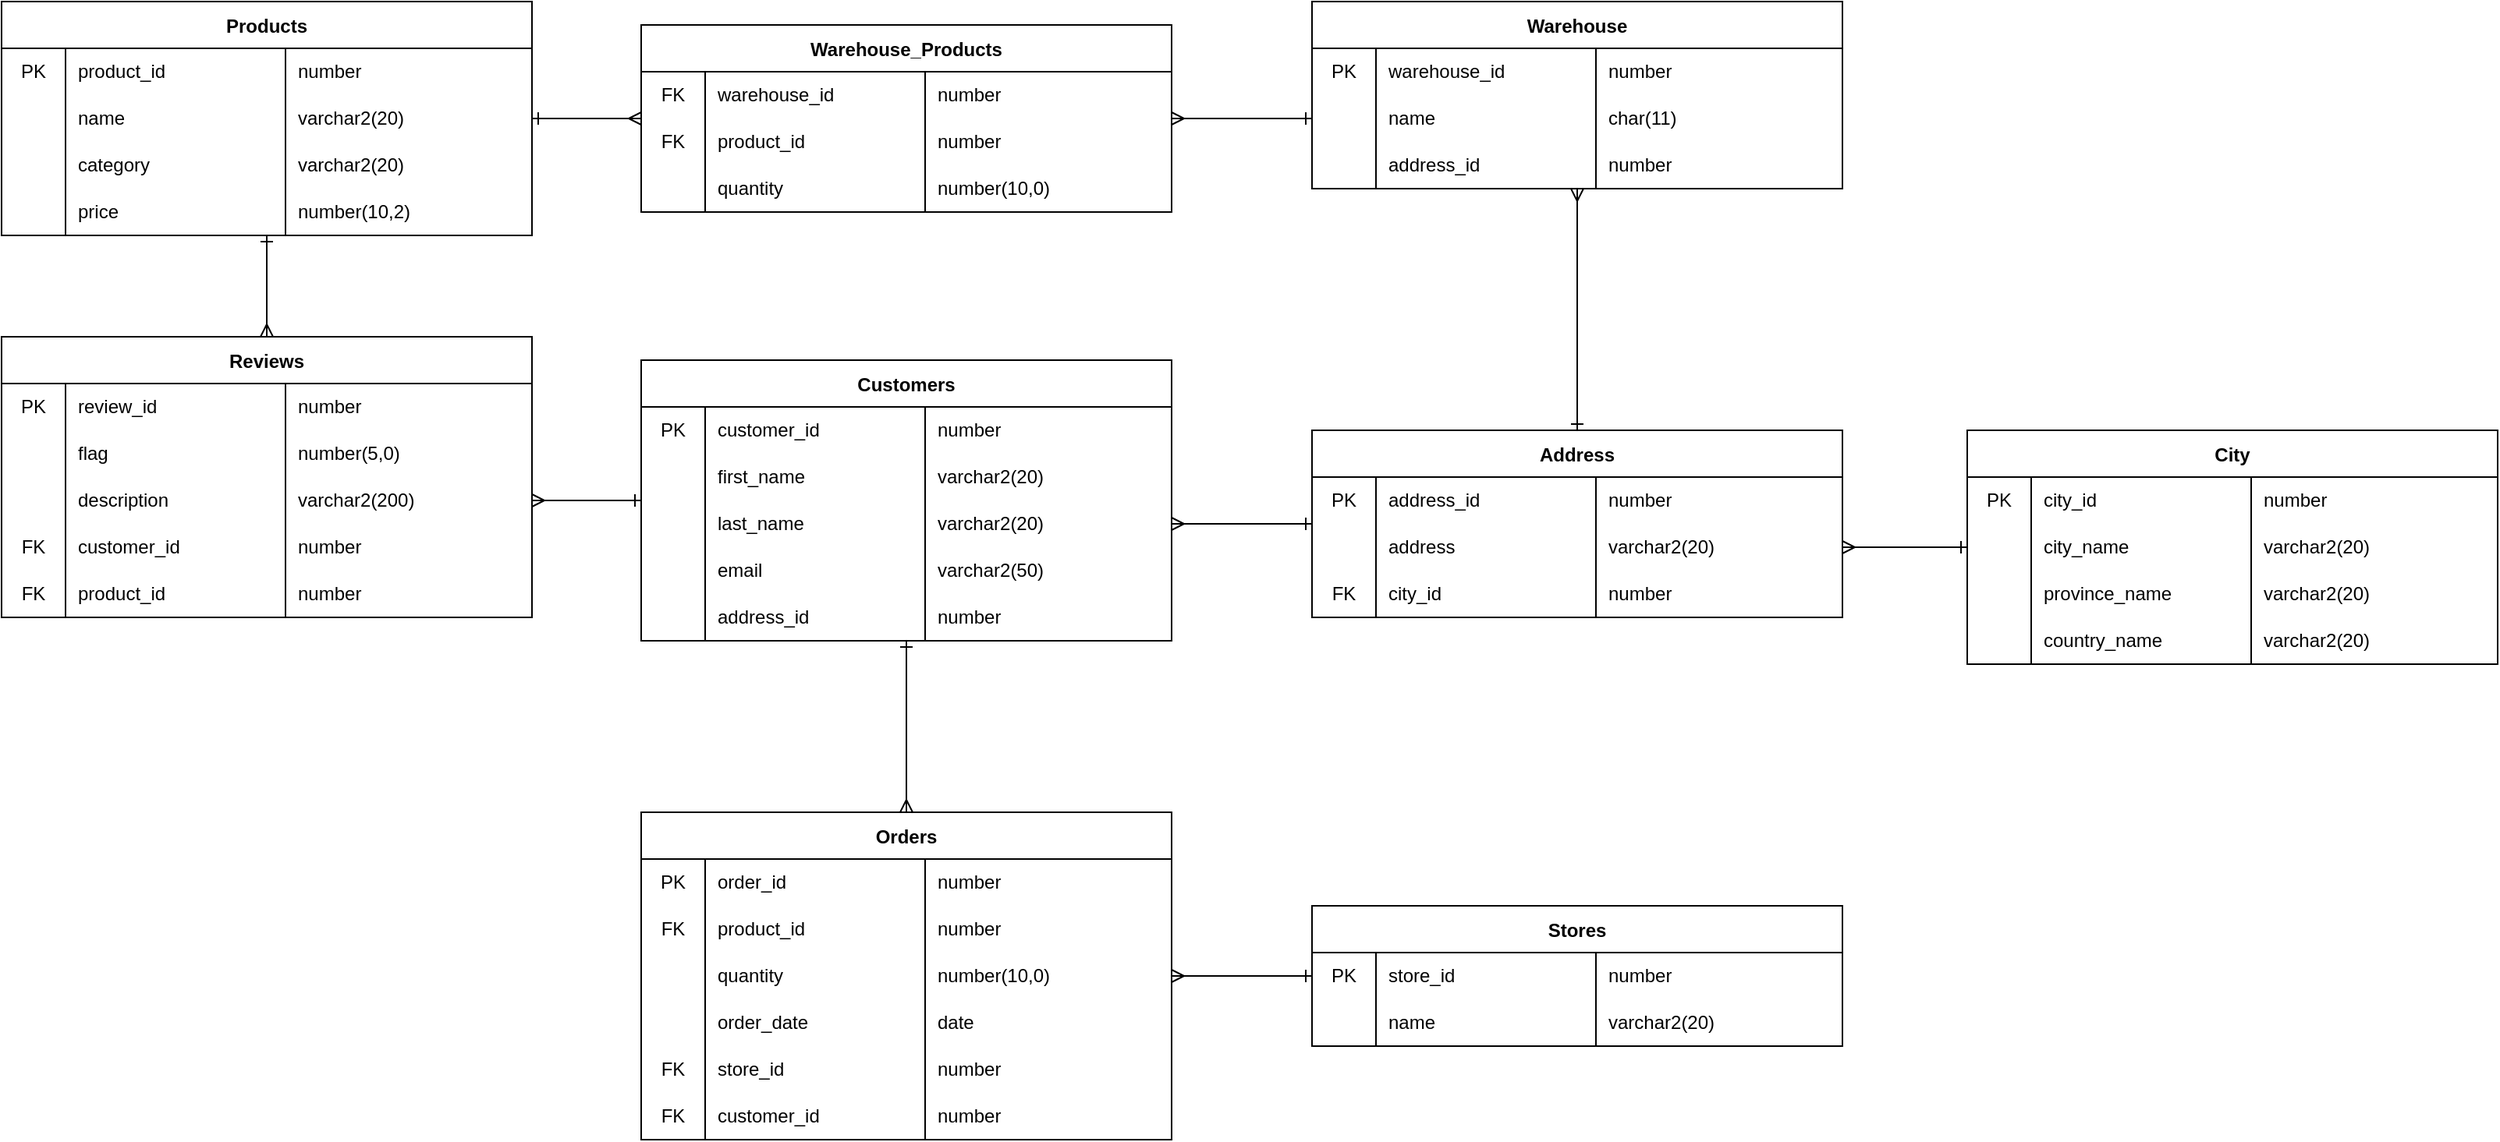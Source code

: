 <mxfile version="20.2.8" type="device"><diagram id="R2lEEEUBdFMjLlhIrx00" name="Page-1"><mxGraphModel dx="3430" dy="2182" grid="1" gridSize="10" guides="1" tooltips="1" connect="1" arrows="1" fold="1" page="1" pageScale="1" pageWidth="850" pageHeight="1100" math="0" shadow="0" extFonts="Permanent Marker^https://fonts.googleapis.com/css?family=Permanent+Marker"><root><mxCell id="0"/><mxCell id="1" parent="0"/><mxCell id="aEODd1yufYdPENkYLMsM-273" style="edgeStyle=orthogonalEdgeStyle;rounded=0;orthogonalLoop=1;jettySize=auto;html=1;exitX=0.5;exitY=0;exitDx=0;exitDy=0;entryX=0.521;entryY=1.113;entryDx=0;entryDy=0;entryPerimeter=0;startArrow=ERone;startFill=0;endArrow=ERmany;endFill=0;" parent="1" source="aEODd1yufYdPENkYLMsM-21" edge="1"><mxGeometry relative="1" as="geometry"><Array as="points"><mxPoint x="-255" y="153"/></Array></mxGeometry></mxCell><mxCell id="aEODd1yufYdPENkYLMsM-21" value="Stores" style="shape=table;startSize=30;container=1;collapsible=0;childLayout=tableLayout;fixedRows=1;rowLines=0;fontStyle=1;strokeWidth=1;" parent="1" vertex="1"><mxGeometry x="-60" y="150" width="340" height="90" as="geometry"/></mxCell><mxCell id="2h-nwLhCGiAIa_opCgop-12" style="shape=tableRow;horizontal=0;startSize=0;swimlaneHead=0;swimlaneBody=0;top=0;left=0;bottom=0;right=0;collapsible=0;dropTarget=0;fillColor=none;points=[[0,0.5],[1,0.5]];portConstraint=eastwest;strokeWidth=1;" parent="aEODd1yufYdPENkYLMsM-21" vertex="1"><mxGeometry y="30" width="340" height="30" as="geometry"/></mxCell><mxCell id="2h-nwLhCGiAIa_opCgop-13" value="PK" style="shape=partialRectangle;html=1;whiteSpace=wrap;connectable=0;fillColor=none;top=0;left=0;bottom=0;right=0;overflow=hidden;pointerEvents=1;strokeWidth=1;" parent="2h-nwLhCGiAIa_opCgop-12" vertex="1"><mxGeometry width="41" height="30" as="geometry"><mxRectangle width="41" height="30" as="alternateBounds"/></mxGeometry></mxCell><mxCell id="2h-nwLhCGiAIa_opCgop-14" value="store_id" style="shape=partialRectangle;html=1;whiteSpace=wrap;connectable=0;fillColor=none;top=0;left=0;bottom=0;right=0;align=left;spacingLeft=6;overflow=hidden;strokeWidth=1;" parent="2h-nwLhCGiAIa_opCgop-12" vertex="1"><mxGeometry x="41" width="141" height="30" as="geometry"><mxRectangle width="141" height="30" as="alternateBounds"/></mxGeometry></mxCell><mxCell id="2h-nwLhCGiAIa_opCgop-15" value="number" style="shape=partialRectangle;html=1;whiteSpace=wrap;connectable=0;fillColor=none;top=0;left=0;bottom=0;right=0;align=left;spacingLeft=6;overflow=hidden;strokeWidth=1;" parent="2h-nwLhCGiAIa_opCgop-12" vertex="1"><mxGeometry x="182" width="158" height="30" as="geometry"><mxRectangle width="158" height="30" as="alternateBounds"/></mxGeometry></mxCell><mxCell id="aEODd1yufYdPENkYLMsM-22" value="" style="shape=tableRow;horizontal=0;startSize=0;swimlaneHead=0;swimlaneBody=0;top=0;left=0;bottom=0;right=0;collapsible=0;dropTarget=0;fillColor=none;points=[[0,0.5],[1,0.5]];portConstraint=eastwest;strokeWidth=1;" parent="aEODd1yufYdPENkYLMsM-21" vertex="1"><mxGeometry y="60" width="340" height="30" as="geometry"/></mxCell><mxCell id="aEODd1yufYdPENkYLMsM-23" value="" style="shape=partialRectangle;html=1;whiteSpace=wrap;connectable=0;fillColor=none;top=0;left=0;bottom=0;right=0;overflow=hidden;pointerEvents=1;strokeWidth=1;" parent="aEODd1yufYdPENkYLMsM-22" vertex="1"><mxGeometry width="41" height="30" as="geometry"><mxRectangle width="41" height="30" as="alternateBounds"/></mxGeometry></mxCell><mxCell id="aEODd1yufYdPENkYLMsM-24" value="name" style="shape=partialRectangle;html=1;whiteSpace=wrap;connectable=0;fillColor=none;top=0;left=0;bottom=0;right=0;align=left;spacingLeft=6;overflow=hidden;strokeWidth=1;" parent="aEODd1yufYdPENkYLMsM-22" vertex="1"><mxGeometry x="41" width="141" height="30" as="geometry"><mxRectangle width="141" height="30" as="alternateBounds"/></mxGeometry></mxCell><mxCell id="aEODd1yufYdPENkYLMsM-215" value="varchar2(20)" style="shape=partialRectangle;html=1;whiteSpace=wrap;connectable=0;fillColor=none;top=0;left=0;bottom=0;right=0;align=left;spacingLeft=6;overflow=hidden;strokeWidth=1;" parent="aEODd1yufYdPENkYLMsM-22" vertex="1"><mxGeometry x="182" width="158" height="30" as="geometry"><mxRectangle width="158" height="30" as="alternateBounds"/></mxGeometry></mxCell><mxCell id="OL5w4VIqLaq0-u9MiyW4-149" style="edgeStyle=orthogonalEdgeStyle;rounded=0;orthogonalLoop=1;jettySize=auto;html=1;exitX=0.5;exitY=0;exitDx=0;exitDy=0;endArrow=ERone;endFill=0;startArrow=ERmany;startFill=0;" parent="1" source="OL5w4VIqLaq0-u9MiyW4-1" target="OL5w4VIqLaq0-u9MiyW4-22" edge="1"><mxGeometry relative="1" as="geometry"/></mxCell><mxCell id="OL5w4VIqLaq0-u9MiyW4-1" value="Orders" style="shape=table;startSize=30;container=1;collapsible=0;childLayout=tableLayout;fixedRows=1;rowLines=0;fontStyle=1;strokeWidth=1;" parent="1" vertex="1"><mxGeometry x="-490" y="90" width="340" height="210" as="geometry"/></mxCell><mxCell id="OL5w4VIqLaq0-u9MiyW4-2" style="shape=tableRow;horizontal=0;startSize=0;swimlaneHead=0;swimlaneBody=0;top=0;left=0;bottom=0;right=0;collapsible=0;dropTarget=0;fillColor=none;points=[[0,0.5],[1,0.5]];portConstraint=eastwest;strokeWidth=1;" parent="OL5w4VIqLaq0-u9MiyW4-1" vertex="1"><mxGeometry y="30" width="340" height="30" as="geometry"/></mxCell><mxCell id="OL5w4VIqLaq0-u9MiyW4-3" value="PK" style="shape=partialRectangle;html=1;whiteSpace=wrap;connectable=0;fillColor=none;top=0;left=0;bottom=0;right=0;overflow=hidden;pointerEvents=1;strokeWidth=1;" parent="OL5w4VIqLaq0-u9MiyW4-2" vertex="1"><mxGeometry width="41" height="30" as="geometry"><mxRectangle width="41" height="30" as="alternateBounds"/></mxGeometry></mxCell><mxCell id="OL5w4VIqLaq0-u9MiyW4-4" value="order_id" style="shape=partialRectangle;html=1;whiteSpace=wrap;connectable=0;fillColor=none;top=0;left=0;bottom=0;right=0;align=left;spacingLeft=6;overflow=hidden;strokeWidth=1;" parent="OL5w4VIqLaq0-u9MiyW4-2" vertex="1"><mxGeometry x="41" width="141" height="30" as="geometry"><mxRectangle width="141" height="30" as="alternateBounds"/></mxGeometry></mxCell><mxCell id="OL5w4VIqLaq0-u9MiyW4-5" value="number" style="shape=partialRectangle;html=1;whiteSpace=wrap;connectable=0;fillColor=none;top=0;left=0;bottom=0;right=0;align=left;spacingLeft=6;overflow=hidden;strokeWidth=1;" parent="OL5w4VIqLaq0-u9MiyW4-2" vertex="1"><mxGeometry x="182" width="158" height="30" as="geometry"><mxRectangle width="158" height="30" as="alternateBounds"/></mxGeometry></mxCell><mxCell id="OL5w4VIqLaq0-u9MiyW4-6" value="" style="shape=tableRow;horizontal=0;startSize=0;swimlaneHead=0;swimlaneBody=0;top=0;left=0;bottom=0;right=0;collapsible=0;dropTarget=0;fillColor=none;points=[[0,0.5],[1,0.5]];portConstraint=eastwest;strokeWidth=1;" parent="OL5w4VIqLaq0-u9MiyW4-1" vertex="1"><mxGeometry y="60" width="340" height="30" as="geometry"/></mxCell><mxCell id="OL5w4VIqLaq0-u9MiyW4-7" value="FK" style="shape=partialRectangle;html=1;whiteSpace=wrap;connectable=0;fillColor=none;top=0;left=0;bottom=0;right=0;overflow=hidden;pointerEvents=1;strokeWidth=1;" parent="OL5w4VIqLaq0-u9MiyW4-6" vertex="1"><mxGeometry width="41" height="30" as="geometry"><mxRectangle width="41" height="30" as="alternateBounds"/></mxGeometry></mxCell><mxCell id="OL5w4VIqLaq0-u9MiyW4-8" value="product_id" style="shape=partialRectangle;html=1;whiteSpace=wrap;connectable=0;fillColor=none;top=0;left=0;bottom=0;right=0;align=left;spacingLeft=6;overflow=hidden;strokeWidth=1;" parent="OL5w4VIqLaq0-u9MiyW4-6" vertex="1"><mxGeometry x="41" width="141" height="30" as="geometry"><mxRectangle width="141" height="30" as="alternateBounds"/></mxGeometry></mxCell><mxCell id="OL5w4VIqLaq0-u9MiyW4-9" value="number" style="shape=partialRectangle;html=1;whiteSpace=wrap;connectable=0;fillColor=none;top=0;left=0;bottom=0;right=0;align=left;spacingLeft=6;overflow=hidden;strokeWidth=1;" parent="OL5w4VIqLaq0-u9MiyW4-6" vertex="1"><mxGeometry x="182" width="158" height="30" as="geometry"><mxRectangle width="158" height="30" as="alternateBounds"/></mxGeometry></mxCell><mxCell id="OL5w4VIqLaq0-u9MiyW4-10" style="shape=tableRow;horizontal=0;startSize=0;swimlaneHead=0;swimlaneBody=0;top=0;left=0;bottom=0;right=0;collapsible=0;dropTarget=0;fillColor=none;points=[[0,0.5],[1,0.5]];portConstraint=eastwest;strokeWidth=1;" parent="OL5w4VIqLaq0-u9MiyW4-1" vertex="1"><mxGeometry y="90" width="340" height="30" as="geometry"/></mxCell><mxCell id="OL5w4VIqLaq0-u9MiyW4-11" style="shape=partialRectangle;html=1;whiteSpace=wrap;connectable=0;fillColor=none;top=0;left=0;bottom=0;right=0;overflow=hidden;pointerEvents=1;strokeWidth=1;" parent="OL5w4VIqLaq0-u9MiyW4-10" vertex="1"><mxGeometry width="41" height="30" as="geometry"><mxRectangle width="41" height="30" as="alternateBounds"/></mxGeometry></mxCell><mxCell id="OL5w4VIqLaq0-u9MiyW4-12" value="quantity" style="shape=partialRectangle;html=1;whiteSpace=wrap;connectable=0;fillColor=none;top=0;left=0;bottom=0;right=0;align=left;spacingLeft=6;overflow=hidden;strokeWidth=1;" parent="OL5w4VIqLaq0-u9MiyW4-10" vertex="1"><mxGeometry x="41" width="141" height="30" as="geometry"><mxRectangle width="141" height="30" as="alternateBounds"/></mxGeometry></mxCell><mxCell id="OL5w4VIqLaq0-u9MiyW4-13" value="number(10,0)" style="shape=partialRectangle;html=1;whiteSpace=wrap;connectable=0;fillColor=none;top=0;left=0;bottom=0;right=0;align=left;spacingLeft=6;overflow=hidden;strokeWidth=1;" parent="OL5w4VIqLaq0-u9MiyW4-10" vertex="1"><mxGeometry x="182" width="158" height="30" as="geometry"><mxRectangle width="158" height="30" as="alternateBounds"/></mxGeometry></mxCell><mxCell id="OL5w4VIqLaq0-u9MiyW4-14" style="shape=tableRow;horizontal=0;startSize=0;swimlaneHead=0;swimlaneBody=0;top=0;left=0;bottom=0;right=0;collapsible=0;dropTarget=0;fillColor=none;points=[[0,0.5],[1,0.5]];portConstraint=eastwest;strokeWidth=1;" parent="OL5w4VIqLaq0-u9MiyW4-1" vertex="1"><mxGeometry y="120" width="340" height="30" as="geometry"/></mxCell><mxCell id="OL5w4VIqLaq0-u9MiyW4-15" style="shape=partialRectangle;html=1;whiteSpace=wrap;connectable=0;fillColor=none;top=0;left=0;bottom=0;right=0;overflow=hidden;pointerEvents=1;strokeWidth=1;" parent="OL5w4VIqLaq0-u9MiyW4-14" vertex="1"><mxGeometry width="41" height="30" as="geometry"><mxRectangle width="41" height="30" as="alternateBounds"/></mxGeometry></mxCell><mxCell id="OL5w4VIqLaq0-u9MiyW4-16" value="order_date" style="shape=partialRectangle;html=1;whiteSpace=wrap;connectable=0;fillColor=none;top=0;left=0;bottom=0;right=0;align=left;spacingLeft=6;overflow=hidden;strokeWidth=1;" parent="OL5w4VIqLaq0-u9MiyW4-14" vertex="1"><mxGeometry x="41" width="141" height="30" as="geometry"><mxRectangle width="141" height="30" as="alternateBounds"/></mxGeometry></mxCell><mxCell id="OL5w4VIqLaq0-u9MiyW4-17" value="date" style="shape=partialRectangle;html=1;whiteSpace=wrap;connectable=0;fillColor=none;top=0;left=0;bottom=0;right=0;align=left;spacingLeft=6;overflow=hidden;strokeWidth=1;" parent="OL5w4VIqLaq0-u9MiyW4-14" vertex="1"><mxGeometry x="182" width="158" height="30" as="geometry"><mxRectangle width="158" height="30" as="alternateBounds"/></mxGeometry></mxCell><mxCell id="OL5w4VIqLaq0-u9MiyW4-18" style="shape=tableRow;horizontal=0;startSize=0;swimlaneHead=0;swimlaneBody=0;top=0;left=0;bottom=0;right=0;collapsible=0;dropTarget=0;fillColor=none;points=[[0,0.5],[1,0.5]];portConstraint=eastwest;strokeWidth=1;" parent="OL5w4VIqLaq0-u9MiyW4-1" vertex="1"><mxGeometry y="150" width="340" height="30" as="geometry"/></mxCell><mxCell id="OL5w4VIqLaq0-u9MiyW4-19" value="FK" style="shape=partialRectangle;html=1;whiteSpace=wrap;connectable=0;fillColor=none;top=0;left=0;bottom=0;right=0;overflow=hidden;pointerEvents=1;strokeWidth=1;" parent="OL5w4VIqLaq0-u9MiyW4-18" vertex="1"><mxGeometry width="41" height="30" as="geometry"><mxRectangle width="41" height="30" as="alternateBounds"/></mxGeometry></mxCell><mxCell id="OL5w4VIqLaq0-u9MiyW4-20" value="store_id" style="shape=partialRectangle;html=1;whiteSpace=wrap;connectable=0;fillColor=none;top=0;left=0;bottom=0;right=0;align=left;spacingLeft=6;overflow=hidden;strokeWidth=1;" parent="OL5w4VIqLaq0-u9MiyW4-18" vertex="1"><mxGeometry x="41" width="141" height="30" as="geometry"><mxRectangle width="141" height="30" as="alternateBounds"/></mxGeometry></mxCell><mxCell id="OL5w4VIqLaq0-u9MiyW4-21" value="number" style="shape=partialRectangle;html=1;whiteSpace=wrap;connectable=0;fillColor=none;top=0;left=0;bottom=0;right=0;align=left;spacingLeft=6;overflow=hidden;strokeWidth=1;" parent="OL5w4VIqLaq0-u9MiyW4-18" vertex="1"><mxGeometry x="182" width="158" height="30" as="geometry"><mxRectangle width="158" height="30" as="alternateBounds"/></mxGeometry></mxCell><mxCell id="OL5w4VIqLaq0-u9MiyW4-144" style="shape=tableRow;horizontal=0;startSize=0;swimlaneHead=0;swimlaneBody=0;top=0;left=0;bottom=0;right=0;collapsible=0;dropTarget=0;fillColor=none;points=[[0,0.5],[1,0.5]];portConstraint=eastwest;strokeWidth=1;" parent="OL5w4VIqLaq0-u9MiyW4-1" vertex="1"><mxGeometry y="180" width="340" height="30" as="geometry"/></mxCell><mxCell id="OL5w4VIqLaq0-u9MiyW4-145" value="FK" style="shape=partialRectangle;html=1;whiteSpace=wrap;connectable=0;fillColor=none;top=0;left=0;bottom=0;right=0;overflow=hidden;pointerEvents=1;strokeWidth=1;" parent="OL5w4VIqLaq0-u9MiyW4-144" vertex="1"><mxGeometry width="41" height="30" as="geometry"><mxRectangle width="41" height="30" as="alternateBounds"/></mxGeometry></mxCell><mxCell id="OL5w4VIqLaq0-u9MiyW4-146" value="customer_id" style="shape=partialRectangle;html=1;whiteSpace=wrap;connectable=0;fillColor=none;top=0;left=0;bottom=0;right=0;align=left;spacingLeft=6;overflow=hidden;strokeWidth=1;" parent="OL5w4VIqLaq0-u9MiyW4-144" vertex="1"><mxGeometry x="41" width="141" height="30" as="geometry"><mxRectangle width="141" height="30" as="alternateBounds"/></mxGeometry></mxCell><mxCell id="OL5w4VIqLaq0-u9MiyW4-147" value="number" style="shape=partialRectangle;html=1;whiteSpace=wrap;connectable=0;fillColor=none;top=0;left=0;bottom=0;right=0;align=left;spacingLeft=6;overflow=hidden;strokeWidth=1;" parent="OL5w4VIqLaq0-u9MiyW4-144" vertex="1"><mxGeometry x="182" width="158" height="30" as="geometry"><mxRectangle width="158" height="30" as="alternateBounds"/></mxGeometry></mxCell><mxCell id="OL5w4VIqLaq0-u9MiyW4-22" value="Customers" style="shape=table;startSize=30;container=1;collapsible=0;childLayout=tableLayout;fixedRows=1;rowLines=0;fontStyle=1;strokeWidth=1;" parent="1" vertex="1"><mxGeometry x="-490" y="-200" width="340" height="180" as="geometry"/></mxCell><mxCell id="OL5w4VIqLaq0-u9MiyW4-23" style="shape=tableRow;horizontal=0;startSize=0;swimlaneHead=0;swimlaneBody=0;top=0;left=0;bottom=0;right=0;collapsible=0;dropTarget=0;fillColor=none;points=[[0,0.5],[1,0.5]];portConstraint=eastwest;strokeWidth=1;" parent="OL5w4VIqLaq0-u9MiyW4-22" vertex="1"><mxGeometry y="30" width="340" height="30" as="geometry"/></mxCell><mxCell id="OL5w4VIqLaq0-u9MiyW4-24" value="PK" style="shape=partialRectangle;html=1;whiteSpace=wrap;connectable=0;fillColor=none;top=0;left=0;bottom=0;right=0;overflow=hidden;pointerEvents=1;strokeWidth=1;" parent="OL5w4VIqLaq0-u9MiyW4-23" vertex="1"><mxGeometry width="41" height="30" as="geometry"><mxRectangle width="41" height="30" as="alternateBounds"/></mxGeometry></mxCell><mxCell id="OL5w4VIqLaq0-u9MiyW4-25" value="customer_id" style="shape=partialRectangle;html=1;whiteSpace=wrap;connectable=0;fillColor=none;top=0;left=0;bottom=0;right=0;align=left;spacingLeft=6;overflow=hidden;strokeWidth=1;" parent="OL5w4VIqLaq0-u9MiyW4-23" vertex="1"><mxGeometry x="41" width="141" height="30" as="geometry"><mxRectangle width="141" height="30" as="alternateBounds"/></mxGeometry></mxCell><mxCell id="OL5w4VIqLaq0-u9MiyW4-26" value="number" style="shape=partialRectangle;html=1;whiteSpace=wrap;connectable=0;fillColor=none;top=0;left=0;bottom=0;right=0;align=left;spacingLeft=6;overflow=hidden;strokeWidth=1;" parent="OL5w4VIqLaq0-u9MiyW4-23" vertex="1"><mxGeometry x="182" width="158" height="30" as="geometry"><mxRectangle width="158" height="30" as="alternateBounds"/></mxGeometry></mxCell><mxCell id="OL5w4VIqLaq0-u9MiyW4-27" value="" style="shape=tableRow;horizontal=0;startSize=0;swimlaneHead=0;swimlaneBody=0;top=0;left=0;bottom=0;right=0;collapsible=0;dropTarget=0;fillColor=none;points=[[0,0.5],[1,0.5]];portConstraint=eastwest;strokeWidth=1;" parent="OL5w4VIqLaq0-u9MiyW4-22" vertex="1"><mxGeometry y="60" width="340" height="30" as="geometry"/></mxCell><mxCell id="OL5w4VIqLaq0-u9MiyW4-28" value="" style="shape=partialRectangle;html=1;whiteSpace=wrap;connectable=0;fillColor=none;top=0;left=0;bottom=0;right=0;overflow=hidden;pointerEvents=1;strokeWidth=1;" parent="OL5w4VIqLaq0-u9MiyW4-27" vertex="1"><mxGeometry width="41" height="30" as="geometry"><mxRectangle width="41" height="30" as="alternateBounds"/></mxGeometry></mxCell><mxCell id="OL5w4VIqLaq0-u9MiyW4-29" value="first_name" style="shape=partialRectangle;html=1;whiteSpace=wrap;connectable=0;fillColor=none;top=0;left=0;bottom=0;right=0;align=left;spacingLeft=6;overflow=hidden;strokeWidth=1;" parent="OL5w4VIqLaq0-u9MiyW4-27" vertex="1"><mxGeometry x="41" width="141" height="30" as="geometry"><mxRectangle width="141" height="30" as="alternateBounds"/></mxGeometry></mxCell><mxCell id="OL5w4VIqLaq0-u9MiyW4-30" value="varchar2(20)" style="shape=partialRectangle;html=1;whiteSpace=wrap;connectable=0;fillColor=none;top=0;left=0;bottom=0;right=0;align=left;spacingLeft=6;overflow=hidden;strokeWidth=1;" parent="OL5w4VIqLaq0-u9MiyW4-27" vertex="1"><mxGeometry x="182" width="158" height="30" as="geometry"><mxRectangle width="158" height="30" as="alternateBounds"/></mxGeometry></mxCell><mxCell id="OL5w4VIqLaq0-u9MiyW4-31" style="shape=tableRow;horizontal=0;startSize=0;swimlaneHead=0;swimlaneBody=0;top=0;left=0;bottom=0;right=0;collapsible=0;dropTarget=0;fillColor=none;points=[[0,0.5],[1,0.5]];portConstraint=eastwest;strokeWidth=1;" parent="OL5w4VIqLaq0-u9MiyW4-22" vertex="1"><mxGeometry y="90" width="340" height="30" as="geometry"/></mxCell><mxCell id="OL5w4VIqLaq0-u9MiyW4-32" style="shape=partialRectangle;html=1;whiteSpace=wrap;connectable=0;fillColor=none;top=0;left=0;bottom=0;right=0;overflow=hidden;pointerEvents=1;strokeWidth=1;" parent="OL5w4VIqLaq0-u9MiyW4-31" vertex="1"><mxGeometry width="41" height="30" as="geometry"><mxRectangle width="41" height="30" as="alternateBounds"/></mxGeometry></mxCell><mxCell id="OL5w4VIqLaq0-u9MiyW4-33" value="last_name" style="shape=partialRectangle;html=1;whiteSpace=wrap;connectable=0;fillColor=none;top=0;left=0;bottom=0;right=0;align=left;spacingLeft=6;overflow=hidden;strokeWidth=1;" parent="OL5w4VIqLaq0-u9MiyW4-31" vertex="1"><mxGeometry x="41" width="141" height="30" as="geometry"><mxRectangle width="141" height="30" as="alternateBounds"/></mxGeometry></mxCell><mxCell id="OL5w4VIqLaq0-u9MiyW4-34" value="varchar2(20)" style="shape=partialRectangle;html=1;whiteSpace=wrap;connectable=0;fillColor=none;top=0;left=0;bottom=0;right=0;align=left;spacingLeft=6;overflow=hidden;strokeWidth=1;" parent="OL5w4VIqLaq0-u9MiyW4-31" vertex="1"><mxGeometry x="182" width="158" height="30" as="geometry"><mxRectangle width="158" height="30" as="alternateBounds"/></mxGeometry></mxCell><mxCell id="OL5w4VIqLaq0-u9MiyW4-35" style="shape=tableRow;horizontal=0;startSize=0;swimlaneHead=0;swimlaneBody=0;top=0;left=0;bottom=0;right=0;collapsible=0;dropTarget=0;fillColor=none;points=[[0,0.5],[1,0.5]];portConstraint=eastwest;strokeWidth=1;" parent="OL5w4VIqLaq0-u9MiyW4-22" vertex="1"><mxGeometry y="120" width="340" height="30" as="geometry"/></mxCell><mxCell id="OL5w4VIqLaq0-u9MiyW4-36" style="shape=partialRectangle;html=1;whiteSpace=wrap;connectable=0;fillColor=none;top=0;left=0;bottom=0;right=0;overflow=hidden;pointerEvents=1;strokeWidth=1;" parent="OL5w4VIqLaq0-u9MiyW4-35" vertex="1"><mxGeometry width="41" height="30" as="geometry"><mxRectangle width="41" height="30" as="alternateBounds"/></mxGeometry></mxCell><mxCell id="OL5w4VIqLaq0-u9MiyW4-37" value="email" style="shape=partialRectangle;html=1;whiteSpace=wrap;connectable=0;fillColor=none;top=0;left=0;bottom=0;right=0;align=left;spacingLeft=6;overflow=hidden;strokeWidth=1;" parent="OL5w4VIqLaq0-u9MiyW4-35" vertex="1"><mxGeometry x="41" width="141" height="30" as="geometry"><mxRectangle width="141" height="30" as="alternateBounds"/></mxGeometry></mxCell><mxCell id="OL5w4VIqLaq0-u9MiyW4-38" value="varchar2(50)" style="shape=partialRectangle;html=1;whiteSpace=wrap;connectable=0;fillColor=none;top=0;left=0;bottom=0;right=0;align=left;spacingLeft=6;overflow=hidden;strokeWidth=1;" parent="OL5w4VIqLaq0-u9MiyW4-35" vertex="1"><mxGeometry x="182" width="158" height="30" as="geometry"><mxRectangle width="158" height="30" as="alternateBounds"/></mxGeometry></mxCell><mxCell id="OL5w4VIqLaq0-u9MiyW4-39" style="shape=tableRow;horizontal=0;startSize=0;swimlaneHead=0;swimlaneBody=0;top=0;left=0;bottom=0;right=0;collapsible=0;dropTarget=0;fillColor=none;points=[[0,0.5],[1,0.5]];portConstraint=eastwest;strokeWidth=1;" parent="OL5w4VIqLaq0-u9MiyW4-22" vertex="1"><mxGeometry y="150" width="340" height="30" as="geometry"/></mxCell><mxCell id="OL5w4VIqLaq0-u9MiyW4-40" value="" style="shape=partialRectangle;html=1;whiteSpace=wrap;connectable=0;fillColor=none;top=0;left=0;bottom=0;right=0;overflow=hidden;pointerEvents=1;strokeWidth=1;" parent="OL5w4VIqLaq0-u9MiyW4-39" vertex="1"><mxGeometry width="41" height="30" as="geometry"><mxRectangle width="41" height="30" as="alternateBounds"/></mxGeometry></mxCell><mxCell id="OL5w4VIqLaq0-u9MiyW4-41" value="address_id" style="shape=partialRectangle;html=1;whiteSpace=wrap;connectable=0;fillColor=none;top=0;left=0;bottom=0;right=0;align=left;spacingLeft=6;overflow=hidden;strokeWidth=1;" parent="OL5w4VIqLaq0-u9MiyW4-39" vertex="1"><mxGeometry x="41" width="141" height="30" as="geometry"><mxRectangle width="141" height="30" as="alternateBounds"/></mxGeometry></mxCell><mxCell id="OL5w4VIqLaq0-u9MiyW4-42" value="number" style="shape=partialRectangle;html=1;whiteSpace=wrap;connectable=0;fillColor=none;top=0;left=0;bottom=0;right=0;align=left;spacingLeft=6;overflow=hidden;strokeWidth=1;" parent="OL5w4VIqLaq0-u9MiyW4-39" vertex="1"><mxGeometry x="182" width="158" height="30" as="geometry"><mxRectangle width="158" height="30" as="alternateBounds"/></mxGeometry></mxCell><mxCell id="OL5w4VIqLaq0-u9MiyW4-43" value="Warehouse" style="shape=table;startSize=30;container=1;collapsible=0;childLayout=tableLayout;fixedRows=1;rowLines=0;fontStyle=1;strokeWidth=1;" parent="1" vertex="1"><mxGeometry x="-60" y="-430" width="340" height="120" as="geometry"/></mxCell><mxCell id="OL5w4VIqLaq0-u9MiyW4-44" style="shape=tableRow;horizontal=0;startSize=0;swimlaneHead=0;swimlaneBody=0;top=0;left=0;bottom=0;right=0;collapsible=0;dropTarget=0;fillColor=none;points=[[0,0.5],[1,0.5]];portConstraint=eastwest;strokeWidth=1;" parent="OL5w4VIqLaq0-u9MiyW4-43" vertex="1"><mxGeometry y="30" width="340" height="30" as="geometry"/></mxCell><mxCell id="OL5w4VIqLaq0-u9MiyW4-45" value="PK" style="shape=partialRectangle;html=1;whiteSpace=wrap;connectable=0;fillColor=none;top=0;left=0;bottom=0;right=0;overflow=hidden;pointerEvents=1;strokeWidth=1;" parent="OL5w4VIqLaq0-u9MiyW4-44" vertex="1"><mxGeometry width="41" height="30" as="geometry"><mxRectangle width="41" height="30" as="alternateBounds"/></mxGeometry></mxCell><mxCell id="OL5w4VIqLaq0-u9MiyW4-46" value="warehouse_id" style="shape=partialRectangle;html=1;whiteSpace=wrap;connectable=0;fillColor=none;top=0;left=0;bottom=0;right=0;align=left;spacingLeft=6;overflow=hidden;strokeWidth=1;" parent="OL5w4VIqLaq0-u9MiyW4-44" vertex="1"><mxGeometry x="41" width="141" height="30" as="geometry"><mxRectangle width="141" height="30" as="alternateBounds"/></mxGeometry></mxCell><mxCell id="OL5w4VIqLaq0-u9MiyW4-47" value="number" style="shape=partialRectangle;html=1;whiteSpace=wrap;connectable=0;fillColor=none;top=0;left=0;bottom=0;right=0;align=left;spacingLeft=6;overflow=hidden;strokeWidth=1;" parent="OL5w4VIqLaq0-u9MiyW4-44" vertex="1"><mxGeometry x="182" width="158" height="30" as="geometry"><mxRectangle width="158" height="30" as="alternateBounds"/></mxGeometry></mxCell><mxCell id="OL5w4VIqLaq0-u9MiyW4-48" value="" style="shape=tableRow;horizontal=0;startSize=0;swimlaneHead=0;swimlaneBody=0;top=0;left=0;bottom=0;right=0;collapsible=0;dropTarget=0;fillColor=none;points=[[0,0.5],[1,0.5]];portConstraint=eastwest;strokeWidth=1;" parent="OL5w4VIqLaq0-u9MiyW4-43" vertex="1"><mxGeometry y="60" width="340" height="30" as="geometry"/></mxCell><mxCell id="OL5w4VIqLaq0-u9MiyW4-49" value="" style="shape=partialRectangle;html=1;whiteSpace=wrap;connectable=0;fillColor=none;top=0;left=0;bottom=0;right=0;overflow=hidden;pointerEvents=1;strokeWidth=1;" parent="OL5w4VIqLaq0-u9MiyW4-48" vertex="1"><mxGeometry width="41" height="30" as="geometry"><mxRectangle width="41" height="30" as="alternateBounds"/></mxGeometry></mxCell><mxCell id="OL5w4VIqLaq0-u9MiyW4-50" value="name" style="shape=partialRectangle;html=1;whiteSpace=wrap;connectable=0;fillColor=none;top=0;left=0;bottom=0;right=0;align=left;spacingLeft=6;overflow=hidden;strokeWidth=1;" parent="OL5w4VIqLaq0-u9MiyW4-48" vertex="1"><mxGeometry x="41" width="141" height="30" as="geometry"><mxRectangle width="141" height="30" as="alternateBounds"/></mxGeometry></mxCell><mxCell id="OL5w4VIqLaq0-u9MiyW4-51" value="char(11)" style="shape=partialRectangle;html=1;whiteSpace=wrap;connectable=0;fillColor=none;top=0;left=0;bottom=0;right=0;align=left;spacingLeft=6;overflow=hidden;strokeWidth=1;" parent="OL5w4VIqLaq0-u9MiyW4-48" vertex="1"><mxGeometry x="182" width="158" height="30" as="geometry"><mxRectangle width="158" height="30" as="alternateBounds"/></mxGeometry></mxCell><mxCell id="OL5w4VIqLaq0-u9MiyW4-52" style="shape=tableRow;horizontal=0;startSize=0;swimlaneHead=0;swimlaneBody=0;top=0;left=0;bottom=0;right=0;collapsible=0;dropTarget=0;fillColor=none;points=[[0,0.5],[1,0.5]];portConstraint=eastwest;strokeWidth=1;" parent="OL5w4VIqLaq0-u9MiyW4-43" vertex="1"><mxGeometry y="90" width="340" height="30" as="geometry"/></mxCell><mxCell id="OL5w4VIqLaq0-u9MiyW4-53" style="shape=partialRectangle;html=1;whiteSpace=wrap;connectable=0;fillColor=none;top=0;left=0;bottom=0;right=0;overflow=hidden;pointerEvents=1;strokeWidth=1;" parent="OL5w4VIqLaq0-u9MiyW4-52" vertex="1"><mxGeometry width="41" height="30" as="geometry"><mxRectangle width="41" height="30" as="alternateBounds"/></mxGeometry></mxCell><mxCell id="OL5w4VIqLaq0-u9MiyW4-54" value="address_id" style="shape=partialRectangle;html=1;whiteSpace=wrap;connectable=0;fillColor=none;top=0;left=0;bottom=0;right=0;align=left;spacingLeft=6;overflow=hidden;strokeWidth=1;" parent="OL5w4VIqLaq0-u9MiyW4-52" vertex="1"><mxGeometry x="41" width="141" height="30" as="geometry"><mxRectangle width="141" height="30" as="alternateBounds"/></mxGeometry></mxCell><mxCell id="OL5w4VIqLaq0-u9MiyW4-55" value="number" style="shape=partialRectangle;html=1;whiteSpace=wrap;connectable=0;fillColor=none;top=0;left=0;bottom=0;right=0;align=left;spacingLeft=6;overflow=hidden;strokeWidth=1;" parent="OL5w4VIqLaq0-u9MiyW4-52" vertex="1"><mxGeometry x="182" width="158" height="30" as="geometry"><mxRectangle width="158" height="30" as="alternateBounds"/></mxGeometry></mxCell><mxCell id="OL5w4VIqLaq0-u9MiyW4-64" value="Warehouse_Products" style="shape=table;startSize=30;container=1;collapsible=0;childLayout=tableLayout;fixedRows=1;rowLines=0;fontStyle=1;strokeWidth=1;" parent="1" vertex="1"><mxGeometry x="-490" y="-415" width="340" height="120" as="geometry"/></mxCell><mxCell id="OL5w4VIqLaq0-u9MiyW4-65" style="shape=tableRow;horizontal=0;startSize=0;swimlaneHead=0;swimlaneBody=0;top=0;left=0;bottom=0;right=0;collapsible=0;dropTarget=0;fillColor=none;points=[[0,0.5],[1,0.5]];portConstraint=eastwest;strokeWidth=1;" parent="OL5w4VIqLaq0-u9MiyW4-64" vertex="1"><mxGeometry y="30" width="340" height="30" as="geometry"/></mxCell><mxCell id="OL5w4VIqLaq0-u9MiyW4-66" value="FK" style="shape=partialRectangle;html=1;whiteSpace=wrap;connectable=0;fillColor=none;top=0;left=0;bottom=0;right=0;overflow=hidden;pointerEvents=1;strokeWidth=1;" parent="OL5w4VIqLaq0-u9MiyW4-65" vertex="1"><mxGeometry width="41" height="30" as="geometry"><mxRectangle width="41" height="30" as="alternateBounds"/></mxGeometry></mxCell><mxCell id="OL5w4VIqLaq0-u9MiyW4-67" value="warehouse_id" style="shape=partialRectangle;html=1;whiteSpace=wrap;connectable=0;fillColor=none;top=0;left=0;bottom=0;right=0;align=left;spacingLeft=6;overflow=hidden;strokeWidth=1;" parent="OL5w4VIqLaq0-u9MiyW4-65" vertex="1"><mxGeometry x="41" width="141" height="30" as="geometry"><mxRectangle width="141" height="30" as="alternateBounds"/></mxGeometry></mxCell><mxCell id="OL5w4VIqLaq0-u9MiyW4-68" value="number" style="shape=partialRectangle;html=1;whiteSpace=wrap;connectable=0;fillColor=none;top=0;left=0;bottom=0;right=0;align=left;spacingLeft=6;overflow=hidden;strokeWidth=1;" parent="OL5w4VIqLaq0-u9MiyW4-65" vertex="1"><mxGeometry x="182" width="158" height="30" as="geometry"><mxRectangle width="158" height="30" as="alternateBounds"/></mxGeometry></mxCell><mxCell id="OL5w4VIqLaq0-u9MiyW4-69" value="" style="shape=tableRow;horizontal=0;startSize=0;swimlaneHead=0;swimlaneBody=0;top=0;left=0;bottom=0;right=0;collapsible=0;dropTarget=0;fillColor=none;points=[[0,0.5],[1,0.5]];portConstraint=eastwest;strokeWidth=1;" parent="OL5w4VIqLaq0-u9MiyW4-64" vertex="1"><mxGeometry y="60" width="340" height="30" as="geometry"/></mxCell><mxCell id="OL5w4VIqLaq0-u9MiyW4-70" value="FK" style="shape=partialRectangle;html=1;whiteSpace=wrap;connectable=0;fillColor=none;top=0;left=0;bottom=0;right=0;overflow=hidden;pointerEvents=1;strokeWidth=1;" parent="OL5w4VIqLaq0-u9MiyW4-69" vertex="1"><mxGeometry width="41" height="30" as="geometry"><mxRectangle width="41" height="30" as="alternateBounds"/></mxGeometry></mxCell><mxCell id="OL5w4VIqLaq0-u9MiyW4-71" value="product_id" style="shape=partialRectangle;html=1;whiteSpace=wrap;connectable=0;fillColor=none;top=0;left=0;bottom=0;right=0;align=left;spacingLeft=6;overflow=hidden;strokeWidth=1;" parent="OL5w4VIqLaq0-u9MiyW4-69" vertex="1"><mxGeometry x="41" width="141" height="30" as="geometry"><mxRectangle width="141" height="30" as="alternateBounds"/></mxGeometry></mxCell><mxCell id="OL5w4VIqLaq0-u9MiyW4-72" value="number" style="shape=partialRectangle;html=1;whiteSpace=wrap;connectable=0;fillColor=none;top=0;left=0;bottom=0;right=0;align=left;spacingLeft=6;overflow=hidden;strokeWidth=1;" parent="OL5w4VIqLaq0-u9MiyW4-69" vertex="1"><mxGeometry x="182" width="158" height="30" as="geometry"><mxRectangle width="158" height="30" as="alternateBounds"/></mxGeometry></mxCell><mxCell id="OL5w4VIqLaq0-u9MiyW4-73" style="shape=tableRow;horizontal=0;startSize=0;swimlaneHead=0;swimlaneBody=0;top=0;left=0;bottom=0;right=0;collapsible=0;dropTarget=0;fillColor=none;points=[[0,0.5],[1,0.5]];portConstraint=eastwest;strokeWidth=1;" parent="OL5w4VIqLaq0-u9MiyW4-64" vertex="1"><mxGeometry y="90" width="340" height="30" as="geometry"/></mxCell><mxCell id="OL5w4VIqLaq0-u9MiyW4-74" style="shape=partialRectangle;html=1;whiteSpace=wrap;connectable=0;fillColor=none;top=0;left=0;bottom=0;right=0;overflow=hidden;pointerEvents=1;strokeWidth=1;" parent="OL5w4VIqLaq0-u9MiyW4-73" vertex="1"><mxGeometry width="41" height="30" as="geometry"><mxRectangle width="41" height="30" as="alternateBounds"/></mxGeometry></mxCell><mxCell id="OL5w4VIqLaq0-u9MiyW4-75" value="quantity" style="shape=partialRectangle;html=1;whiteSpace=wrap;connectable=0;fillColor=none;top=0;left=0;bottom=0;right=0;align=left;spacingLeft=6;overflow=hidden;strokeWidth=1;" parent="OL5w4VIqLaq0-u9MiyW4-73" vertex="1"><mxGeometry x="41" width="141" height="30" as="geometry"><mxRectangle width="141" height="30" as="alternateBounds"/></mxGeometry></mxCell><mxCell id="OL5w4VIqLaq0-u9MiyW4-76" value="number(10,0)" style="shape=partialRectangle;html=1;whiteSpace=wrap;connectable=0;fillColor=none;top=0;left=0;bottom=0;right=0;align=left;spacingLeft=6;overflow=hidden;strokeWidth=1;" parent="OL5w4VIqLaq0-u9MiyW4-73" vertex="1"><mxGeometry x="182" width="158" height="30" as="geometry"><mxRectangle width="158" height="30" as="alternateBounds"/></mxGeometry></mxCell><mxCell id="OL5w4VIqLaq0-u9MiyW4-157" style="edgeStyle=orthogonalEdgeStyle;rounded=0;orthogonalLoop=1;jettySize=auto;html=1;exitX=0.5;exitY=0;exitDx=0;exitDy=0;startArrow=ERmany;startFill=0;endArrow=ERone;endFill=0;" parent="1" source="OL5w4VIqLaq0-u9MiyW4-77" target="OL5w4VIqLaq0-u9MiyW4-90" edge="1"><mxGeometry relative="1" as="geometry"/></mxCell><mxCell id="OL5w4VIqLaq0-u9MiyW4-77" value="Reviews" style="shape=table;startSize=30;container=1;collapsible=0;childLayout=tableLayout;fixedRows=1;rowLines=0;fontStyle=1;strokeWidth=1;" parent="1" vertex="1"><mxGeometry x="-900" y="-215" width="340" height="180" as="geometry"/></mxCell><mxCell id="OL5w4VIqLaq0-u9MiyW4-78" style="shape=tableRow;horizontal=0;startSize=0;swimlaneHead=0;swimlaneBody=0;top=0;left=0;bottom=0;right=0;collapsible=0;dropTarget=0;fillColor=none;points=[[0,0.5],[1,0.5]];portConstraint=eastwest;strokeWidth=1;" parent="OL5w4VIqLaq0-u9MiyW4-77" vertex="1"><mxGeometry y="30" width="340" height="30" as="geometry"/></mxCell><mxCell id="OL5w4VIqLaq0-u9MiyW4-79" value="PK" style="shape=partialRectangle;html=1;whiteSpace=wrap;connectable=0;fillColor=none;top=0;left=0;bottom=0;right=0;overflow=hidden;pointerEvents=1;strokeWidth=1;" parent="OL5w4VIqLaq0-u9MiyW4-78" vertex="1"><mxGeometry width="41" height="30" as="geometry"><mxRectangle width="41" height="30" as="alternateBounds"/></mxGeometry></mxCell><mxCell id="OL5w4VIqLaq0-u9MiyW4-80" value="review_id" style="shape=partialRectangle;html=1;whiteSpace=wrap;connectable=0;fillColor=none;top=0;left=0;bottom=0;right=0;align=left;spacingLeft=6;overflow=hidden;strokeWidth=1;" parent="OL5w4VIqLaq0-u9MiyW4-78" vertex="1"><mxGeometry x="41" width="141" height="30" as="geometry"><mxRectangle width="141" height="30" as="alternateBounds"/></mxGeometry></mxCell><mxCell id="OL5w4VIqLaq0-u9MiyW4-81" value="number" style="shape=partialRectangle;html=1;whiteSpace=wrap;connectable=0;fillColor=none;top=0;left=0;bottom=0;right=0;align=left;spacingLeft=6;overflow=hidden;strokeWidth=1;" parent="OL5w4VIqLaq0-u9MiyW4-78" vertex="1"><mxGeometry x="182" width="158" height="30" as="geometry"><mxRectangle width="158" height="30" as="alternateBounds"/></mxGeometry></mxCell><mxCell id="OL5w4VIqLaq0-u9MiyW4-82" value="" style="shape=tableRow;horizontal=0;startSize=0;swimlaneHead=0;swimlaneBody=0;top=0;left=0;bottom=0;right=0;collapsible=0;dropTarget=0;fillColor=none;points=[[0,0.5],[1,0.5]];portConstraint=eastwest;strokeWidth=1;" parent="OL5w4VIqLaq0-u9MiyW4-77" vertex="1"><mxGeometry y="60" width="340" height="30" as="geometry"/></mxCell><mxCell id="OL5w4VIqLaq0-u9MiyW4-83" value="" style="shape=partialRectangle;html=1;whiteSpace=wrap;connectable=0;fillColor=none;top=0;left=0;bottom=0;right=0;overflow=hidden;pointerEvents=1;strokeWidth=1;" parent="OL5w4VIqLaq0-u9MiyW4-82" vertex="1"><mxGeometry width="41" height="30" as="geometry"><mxRectangle width="41" height="30" as="alternateBounds"/></mxGeometry></mxCell><mxCell id="OL5w4VIqLaq0-u9MiyW4-84" value="flag" style="shape=partialRectangle;html=1;whiteSpace=wrap;connectable=0;fillColor=none;top=0;left=0;bottom=0;right=0;align=left;spacingLeft=6;overflow=hidden;strokeWidth=1;" parent="OL5w4VIqLaq0-u9MiyW4-82" vertex="1"><mxGeometry x="41" width="141" height="30" as="geometry"><mxRectangle width="141" height="30" as="alternateBounds"/></mxGeometry></mxCell><mxCell id="OL5w4VIqLaq0-u9MiyW4-85" value="number(5,0)" style="shape=partialRectangle;html=1;whiteSpace=wrap;connectable=0;fillColor=none;top=0;left=0;bottom=0;right=0;align=left;spacingLeft=6;overflow=hidden;strokeWidth=1;" parent="OL5w4VIqLaq0-u9MiyW4-82" vertex="1"><mxGeometry x="182" width="158" height="30" as="geometry"><mxRectangle width="158" height="30" as="alternateBounds"/></mxGeometry></mxCell><mxCell id="OL5w4VIqLaq0-u9MiyW4-86" style="shape=tableRow;horizontal=0;startSize=0;swimlaneHead=0;swimlaneBody=0;top=0;left=0;bottom=0;right=0;collapsible=0;dropTarget=0;fillColor=none;points=[[0,0.5],[1,0.5]];portConstraint=eastwest;strokeWidth=1;" parent="OL5w4VIqLaq0-u9MiyW4-77" vertex="1"><mxGeometry y="90" width="340" height="30" as="geometry"/></mxCell><mxCell id="OL5w4VIqLaq0-u9MiyW4-87" style="shape=partialRectangle;html=1;whiteSpace=wrap;connectable=0;fillColor=none;top=0;left=0;bottom=0;right=0;overflow=hidden;pointerEvents=1;strokeWidth=1;" parent="OL5w4VIqLaq0-u9MiyW4-86" vertex="1"><mxGeometry width="41" height="30" as="geometry"><mxRectangle width="41" height="30" as="alternateBounds"/></mxGeometry></mxCell><mxCell id="OL5w4VIqLaq0-u9MiyW4-88" value="description" style="shape=partialRectangle;html=1;whiteSpace=wrap;connectable=0;fillColor=none;top=0;left=0;bottom=0;right=0;align=left;spacingLeft=6;overflow=hidden;strokeWidth=1;" parent="OL5w4VIqLaq0-u9MiyW4-86" vertex="1"><mxGeometry x="41" width="141" height="30" as="geometry"><mxRectangle width="141" height="30" as="alternateBounds"/></mxGeometry></mxCell><mxCell id="OL5w4VIqLaq0-u9MiyW4-89" value="varchar2(200)" style="shape=partialRectangle;html=1;whiteSpace=wrap;connectable=0;fillColor=none;top=0;left=0;bottom=0;right=0;align=left;spacingLeft=6;overflow=hidden;strokeWidth=1;" parent="OL5w4VIqLaq0-u9MiyW4-86" vertex="1"><mxGeometry x="182" width="158" height="30" as="geometry"><mxRectangle width="158" height="30" as="alternateBounds"/></mxGeometry></mxCell><mxCell id="OL5w4VIqLaq0-u9MiyW4-107" style="shape=tableRow;horizontal=0;startSize=0;swimlaneHead=0;swimlaneBody=0;top=0;left=0;bottom=0;right=0;collapsible=0;dropTarget=0;fillColor=none;points=[[0,0.5],[1,0.5]];portConstraint=eastwest;strokeWidth=1;" parent="OL5w4VIqLaq0-u9MiyW4-77" vertex="1"><mxGeometry y="120" width="340" height="30" as="geometry"/></mxCell><mxCell id="OL5w4VIqLaq0-u9MiyW4-108" value="FK" style="shape=partialRectangle;html=1;whiteSpace=wrap;connectable=0;fillColor=none;top=0;left=0;bottom=0;right=0;overflow=hidden;pointerEvents=1;strokeWidth=1;" parent="OL5w4VIqLaq0-u9MiyW4-107" vertex="1"><mxGeometry width="41" height="30" as="geometry"><mxRectangle width="41" height="30" as="alternateBounds"/></mxGeometry></mxCell><mxCell id="OL5w4VIqLaq0-u9MiyW4-109" value="customer_id" style="shape=partialRectangle;html=1;whiteSpace=wrap;connectable=0;fillColor=none;top=0;left=0;bottom=0;right=0;align=left;spacingLeft=6;overflow=hidden;strokeWidth=1;" parent="OL5w4VIqLaq0-u9MiyW4-107" vertex="1"><mxGeometry x="41" width="141" height="30" as="geometry"><mxRectangle width="141" height="30" as="alternateBounds"/></mxGeometry></mxCell><mxCell id="OL5w4VIqLaq0-u9MiyW4-110" value="number" style="shape=partialRectangle;html=1;whiteSpace=wrap;connectable=0;fillColor=none;top=0;left=0;bottom=0;right=0;align=left;spacingLeft=6;overflow=hidden;strokeWidth=1;" parent="OL5w4VIqLaq0-u9MiyW4-107" vertex="1"><mxGeometry x="182" width="158" height="30" as="geometry"><mxRectangle width="158" height="30" as="alternateBounds"/></mxGeometry></mxCell><mxCell id="OL5w4VIqLaq0-u9MiyW4-111" style="shape=tableRow;horizontal=0;startSize=0;swimlaneHead=0;swimlaneBody=0;top=0;left=0;bottom=0;right=0;collapsible=0;dropTarget=0;fillColor=none;points=[[0,0.5],[1,0.5]];portConstraint=eastwest;strokeWidth=1;" parent="OL5w4VIqLaq0-u9MiyW4-77" vertex="1"><mxGeometry y="150" width="340" height="30" as="geometry"/></mxCell><mxCell id="OL5w4VIqLaq0-u9MiyW4-112" value="FK" style="shape=partialRectangle;html=1;whiteSpace=wrap;connectable=0;fillColor=none;top=0;left=0;bottom=0;right=0;overflow=hidden;pointerEvents=1;strokeWidth=1;" parent="OL5w4VIqLaq0-u9MiyW4-111" vertex="1"><mxGeometry width="41" height="30" as="geometry"><mxRectangle width="41" height="30" as="alternateBounds"/></mxGeometry></mxCell><mxCell id="OL5w4VIqLaq0-u9MiyW4-113" value="product_id" style="shape=partialRectangle;html=1;whiteSpace=wrap;connectable=0;fillColor=none;top=0;left=0;bottom=0;right=0;align=left;spacingLeft=6;overflow=hidden;strokeWidth=1;" parent="OL5w4VIqLaq0-u9MiyW4-111" vertex="1"><mxGeometry x="41" width="141" height="30" as="geometry"><mxRectangle width="141" height="30" as="alternateBounds"/></mxGeometry></mxCell><mxCell id="OL5w4VIqLaq0-u9MiyW4-114" value="number" style="shape=partialRectangle;html=1;whiteSpace=wrap;connectable=0;fillColor=none;top=0;left=0;bottom=0;right=0;align=left;spacingLeft=6;overflow=hidden;strokeWidth=1;" parent="OL5w4VIqLaq0-u9MiyW4-111" vertex="1"><mxGeometry x="182" width="158" height="30" as="geometry"><mxRectangle width="158" height="30" as="alternateBounds"/></mxGeometry></mxCell><mxCell id="OL5w4VIqLaq0-u9MiyW4-90" value="Products" style="shape=table;startSize=30;container=1;collapsible=0;childLayout=tableLayout;fixedRows=1;rowLines=0;fontStyle=1;strokeWidth=1;" parent="1" vertex="1"><mxGeometry x="-900" y="-430" width="340" height="150" as="geometry"/></mxCell><mxCell id="OL5w4VIqLaq0-u9MiyW4-91" style="shape=tableRow;horizontal=0;startSize=0;swimlaneHead=0;swimlaneBody=0;top=0;left=0;bottom=0;right=0;collapsible=0;dropTarget=0;fillColor=none;points=[[0,0.5],[1,0.5]];portConstraint=eastwest;strokeWidth=1;" parent="OL5w4VIqLaq0-u9MiyW4-90" vertex="1"><mxGeometry y="30" width="340" height="30" as="geometry"/></mxCell><mxCell id="OL5w4VIqLaq0-u9MiyW4-92" value="PK" style="shape=partialRectangle;html=1;whiteSpace=wrap;connectable=0;fillColor=none;top=0;left=0;bottom=0;right=0;overflow=hidden;pointerEvents=1;strokeWidth=1;" parent="OL5w4VIqLaq0-u9MiyW4-91" vertex="1"><mxGeometry width="41" height="30" as="geometry"><mxRectangle width="41" height="30" as="alternateBounds"/></mxGeometry></mxCell><mxCell id="OL5w4VIqLaq0-u9MiyW4-93" value="product_id" style="shape=partialRectangle;html=1;whiteSpace=wrap;connectable=0;fillColor=none;top=0;left=0;bottom=0;right=0;align=left;spacingLeft=6;overflow=hidden;strokeWidth=1;" parent="OL5w4VIqLaq0-u9MiyW4-91" vertex="1"><mxGeometry x="41" width="141" height="30" as="geometry"><mxRectangle width="141" height="30" as="alternateBounds"/></mxGeometry></mxCell><mxCell id="OL5w4VIqLaq0-u9MiyW4-94" value="number" style="shape=partialRectangle;html=1;whiteSpace=wrap;connectable=0;fillColor=none;top=0;left=0;bottom=0;right=0;align=left;spacingLeft=6;overflow=hidden;strokeWidth=1;" parent="OL5w4VIqLaq0-u9MiyW4-91" vertex="1"><mxGeometry x="182" width="158" height="30" as="geometry"><mxRectangle width="158" height="30" as="alternateBounds"/></mxGeometry></mxCell><mxCell id="OL5w4VIqLaq0-u9MiyW4-95" value="" style="shape=tableRow;horizontal=0;startSize=0;swimlaneHead=0;swimlaneBody=0;top=0;left=0;bottom=0;right=0;collapsible=0;dropTarget=0;fillColor=none;points=[[0,0.5],[1,0.5]];portConstraint=eastwest;strokeWidth=1;" parent="OL5w4VIqLaq0-u9MiyW4-90" vertex="1"><mxGeometry y="60" width="340" height="30" as="geometry"/></mxCell><mxCell id="OL5w4VIqLaq0-u9MiyW4-96" value="" style="shape=partialRectangle;html=1;whiteSpace=wrap;connectable=0;fillColor=none;top=0;left=0;bottom=0;right=0;overflow=hidden;pointerEvents=1;strokeWidth=1;" parent="OL5w4VIqLaq0-u9MiyW4-95" vertex="1"><mxGeometry width="41" height="30" as="geometry"><mxRectangle width="41" height="30" as="alternateBounds"/></mxGeometry></mxCell><mxCell id="OL5w4VIqLaq0-u9MiyW4-97" value="name" style="shape=partialRectangle;html=1;whiteSpace=wrap;connectable=0;fillColor=none;top=0;left=0;bottom=0;right=0;align=left;spacingLeft=6;overflow=hidden;strokeWidth=1;" parent="OL5w4VIqLaq0-u9MiyW4-95" vertex="1"><mxGeometry x="41" width="141" height="30" as="geometry"><mxRectangle width="141" height="30" as="alternateBounds"/></mxGeometry></mxCell><mxCell id="OL5w4VIqLaq0-u9MiyW4-98" value="varchar2(20)" style="shape=partialRectangle;html=1;whiteSpace=wrap;connectable=0;fillColor=none;top=0;left=0;bottom=0;right=0;align=left;spacingLeft=6;overflow=hidden;strokeWidth=1;" parent="OL5w4VIqLaq0-u9MiyW4-95" vertex="1"><mxGeometry x="182" width="158" height="30" as="geometry"><mxRectangle width="158" height="30" as="alternateBounds"/></mxGeometry></mxCell><mxCell id="OL5w4VIqLaq0-u9MiyW4-99" style="shape=tableRow;horizontal=0;startSize=0;swimlaneHead=0;swimlaneBody=0;top=0;left=0;bottom=0;right=0;collapsible=0;dropTarget=0;fillColor=none;points=[[0,0.5],[1,0.5]];portConstraint=eastwest;strokeWidth=1;" parent="OL5w4VIqLaq0-u9MiyW4-90" vertex="1"><mxGeometry y="90" width="340" height="30" as="geometry"/></mxCell><mxCell id="OL5w4VIqLaq0-u9MiyW4-100" style="shape=partialRectangle;html=1;whiteSpace=wrap;connectable=0;fillColor=none;top=0;left=0;bottom=0;right=0;overflow=hidden;pointerEvents=1;strokeWidth=1;" parent="OL5w4VIqLaq0-u9MiyW4-99" vertex="1"><mxGeometry width="41" height="30" as="geometry"><mxRectangle width="41" height="30" as="alternateBounds"/></mxGeometry></mxCell><mxCell id="OL5w4VIqLaq0-u9MiyW4-101" value="category" style="shape=partialRectangle;html=1;whiteSpace=wrap;connectable=0;fillColor=none;top=0;left=0;bottom=0;right=0;align=left;spacingLeft=6;overflow=hidden;strokeWidth=1;" parent="OL5w4VIqLaq0-u9MiyW4-99" vertex="1"><mxGeometry x="41" width="141" height="30" as="geometry"><mxRectangle width="141" height="30" as="alternateBounds"/></mxGeometry></mxCell><mxCell id="OL5w4VIqLaq0-u9MiyW4-102" value="varchar2(20)" style="shape=partialRectangle;html=1;whiteSpace=wrap;connectable=0;fillColor=none;top=0;left=0;bottom=0;right=0;align=left;spacingLeft=6;overflow=hidden;strokeWidth=1;" parent="OL5w4VIqLaq0-u9MiyW4-99" vertex="1"><mxGeometry x="182" width="158" height="30" as="geometry"><mxRectangle width="158" height="30" as="alternateBounds"/></mxGeometry></mxCell><mxCell id="OL5w4VIqLaq0-u9MiyW4-103" style="shape=tableRow;horizontal=0;startSize=0;swimlaneHead=0;swimlaneBody=0;top=0;left=0;bottom=0;right=0;collapsible=0;dropTarget=0;fillColor=none;points=[[0,0.5],[1,0.5]];portConstraint=eastwest;strokeWidth=1;" parent="OL5w4VIqLaq0-u9MiyW4-90" vertex="1"><mxGeometry y="120" width="340" height="30" as="geometry"/></mxCell><mxCell id="OL5w4VIqLaq0-u9MiyW4-104" style="shape=partialRectangle;html=1;whiteSpace=wrap;connectable=0;fillColor=none;top=0;left=0;bottom=0;right=0;overflow=hidden;pointerEvents=1;strokeWidth=1;" parent="OL5w4VIqLaq0-u9MiyW4-103" vertex="1"><mxGeometry width="41" height="30" as="geometry"><mxRectangle width="41" height="30" as="alternateBounds"/></mxGeometry></mxCell><mxCell id="OL5w4VIqLaq0-u9MiyW4-105" value="price" style="shape=partialRectangle;html=1;whiteSpace=wrap;connectable=0;fillColor=none;top=0;left=0;bottom=0;right=0;align=left;spacingLeft=6;overflow=hidden;strokeWidth=1;" parent="OL5w4VIqLaq0-u9MiyW4-103" vertex="1"><mxGeometry x="41" width="141" height="30" as="geometry"><mxRectangle width="141" height="30" as="alternateBounds"/></mxGeometry></mxCell><mxCell id="OL5w4VIqLaq0-u9MiyW4-106" value="number(10,2)" style="shape=partialRectangle;html=1;whiteSpace=wrap;connectable=0;fillColor=none;top=0;left=0;bottom=0;right=0;align=left;spacingLeft=6;overflow=hidden;strokeWidth=1;" parent="OL5w4VIqLaq0-u9MiyW4-103" vertex="1"><mxGeometry x="182" width="158" height="30" as="geometry"><mxRectangle width="158" height="30" as="alternateBounds"/></mxGeometry></mxCell><mxCell id="OL5w4VIqLaq0-u9MiyW4-154" style="edgeStyle=orthogonalEdgeStyle;rounded=0;orthogonalLoop=1;jettySize=auto;html=1;exitX=0.5;exitY=0;exitDx=0;exitDy=0;startArrow=ERone;startFill=0;endArrow=ERmany;endFill=0;" parent="1" source="OL5w4VIqLaq0-u9MiyW4-115" target="OL5w4VIqLaq0-u9MiyW4-43" edge="1"><mxGeometry relative="1" as="geometry"/></mxCell><mxCell id="OL5w4VIqLaq0-u9MiyW4-115" value="Address" style="shape=table;startSize=30;container=1;collapsible=0;childLayout=tableLayout;fixedRows=1;rowLines=0;fontStyle=1;strokeWidth=1;" parent="1" vertex="1"><mxGeometry x="-60" y="-155" width="340" height="120" as="geometry"/></mxCell><mxCell id="OL5w4VIqLaq0-u9MiyW4-116" style="shape=tableRow;horizontal=0;startSize=0;swimlaneHead=0;swimlaneBody=0;top=0;left=0;bottom=0;right=0;collapsible=0;dropTarget=0;fillColor=none;points=[[0,0.5],[1,0.5]];portConstraint=eastwest;strokeWidth=1;" parent="OL5w4VIqLaq0-u9MiyW4-115" vertex="1"><mxGeometry y="30" width="340" height="30" as="geometry"/></mxCell><mxCell id="OL5w4VIqLaq0-u9MiyW4-117" value="PK" style="shape=partialRectangle;html=1;whiteSpace=wrap;connectable=0;fillColor=none;top=0;left=0;bottom=0;right=0;overflow=hidden;pointerEvents=1;strokeWidth=1;" parent="OL5w4VIqLaq0-u9MiyW4-116" vertex="1"><mxGeometry width="41" height="30" as="geometry"><mxRectangle width="41" height="30" as="alternateBounds"/></mxGeometry></mxCell><mxCell id="OL5w4VIqLaq0-u9MiyW4-118" value="address_id" style="shape=partialRectangle;html=1;whiteSpace=wrap;connectable=0;fillColor=none;top=0;left=0;bottom=0;right=0;align=left;spacingLeft=6;overflow=hidden;strokeWidth=1;" parent="OL5w4VIqLaq0-u9MiyW4-116" vertex="1"><mxGeometry x="41" width="141" height="30" as="geometry"><mxRectangle width="141" height="30" as="alternateBounds"/></mxGeometry></mxCell><mxCell id="OL5w4VIqLaq0-u9MiyW4-119" value="number" style="shape=partialRectangle;html=1;whiteSpace=wrap;connectable=0;fillColor=none;top=0;left=0;bottom=0;right=0;align=left;spacingLeft=6;overflow=hidden;strokeWidth=1;" parent="OL5w4VIqLaq0-u9MiyW4-116" vertex="1"><mxGeometry x="182" width="158" height="30" as="geometry"><mxRectangle width="158" height="30" as="alternateBounds"/></mxGeometry></mxCell><mxCell id="OL5w4VIqLaq0-u9MiyW4-120" value="" style="shape=tableRow;horizontal=0;startSize=0;swimlaneHead=0;swimlaneBody=0;top=0;left=0;bottom=0;right=0;collapsible=0;dropTarget=0;fillColor=none;points=[[0,0.5],[1,0.5]];portConstraint=eastwest;strokeWidth=1;" parent="OL5w4VIqLaq0-u9MiyW4-115" vertex="1"><mxGeometry y="60" width="340" height="30" as="geometry"/></mxCell><mxCell id="OL5w4VIqLaq0-u9MiyW4-121" value="" style="shape=partialRectangle;html=1;whiteSpace=wrap;connectable=0;fillColor=none;top=0;left=0;bottom=0;right=0;overflow=hidden;pointerEvents=1;strokeWidth=1;" parent="OL5w4VIqLaq0-u9MiyW4-120" vertex="1"><mxGeometry width="41" height="30" as="geometry"><mxRectangle width="41" height="30" as="alternateBounds"/></mxGeometry></mxCell><mxCell id="OL5w4VIqLaq0-u9MiyW4-122" value="address" style="shape=partialRectangle;html=1;whiteSpace=wrap;connectable=0;fillColor=none;top=0;left=0;bottom=0;right=0;align=left;spacingLeft=6;overflow=hidden;strokeWidth=1;" parent="OL5w4VIqLaq0-u9MiyW4-120" vertex="1"><mxGeometry x="41" width="141" height="30" as="geometry"><mxRectangle width="141" height="30" as="alternateBounds"/></mxGeometry></mxCell><mxCell id="OL5w4VIqLaq0-u9MiyW4-123" value="varchar2(20)" style="shape=partialRectangle;html=1;whiteSpace=wrap;connectable=0;fillColor=none;top=0;left=0;bottom=0;right=0;align=left;spacingLeft=6;overflow=hidden;strokeWidth=1;" parent="OL5w4VIqLaq0-u9MiyW4-120" vertex="1"><mxGeometry x="182" width="158" height="30" as="geometry"><mxRectangle width="158" height="30" as="alternateBounds"/></mxGeometry></mxCell><mxCell id="OL5w4VIqLaq0-u9MiyW4-124" style="shape=tableRow;horizontal=0;startSize=0;swimlaneHead=0;swimlaneBody=0;top=0;left=0;bottom=0;right=0;collapsible=0;dropTarget=0;fillColor=none;points=[[0,0.5],[1,0.5]];portConstraint=eastwest;strokeWidth=1;" parent="OL5w4VIqLaq0-u9MiyW4-115" vertex="1"><mxGeometry y="90" width="340" height="30" as="geometry"/></mxCell><mxCell id="OL5w4VIqLaq0-u9MiyW4-125" value="FK" style="shape=partialRectangle;html=1;whiteSpace=wrap;connectable=0;fillColor=none;top=0;left=0;bottom=0;right=0;overflow=hidden;pointerEvents=1;strokeWidth=1;" parent="OL5w4VIqLaq0-u9MiyW4-124" vertex="1"><mxGeometry width="41" height="30" as="geometry"><mxRectangle width="41" height="30" as="alternateBounds"/></mxGeometry></mxCell><mxCell id="OL5w4VIqLaq0-u9MiyW4-126" value="city_id" style="shape=partialRectangle;html=1;whiteSpace=wrap;connectable=0;fillColor=none;top=0;left=0;bottom=0;right=0;align=left;spacingLeft=6;overflow=hidden;strokeWidth=1;" parent="OL5w4VIqLaq0-u9MiyW4-124" vertex="1"><mxGeometry x="41" width="141" height="30" as="geometry"><mxRectangle width="141" height="30" as="alternateBounds"/></mxGeometry></mxCell><mxCell id="OL5w4VIqLaq0-u9MiyW4-127" value="number" style="shape=partialRectangle;html=1;whiteSpace=wrap;connectable=0;fillColor=none;top=0;left=0;bottom=0;right=0;align=left;spacingLeft=6;overflow=hidden;strokeWidth=1;" parent="OL5w4VIqLaq0-u9MiyW4-124" vertex="1"><mxGeometry x="182" width="158" height="30" as="geometry"><mxRectangle width="158" height="30" as="alternateBounds"/></mxGeometry></mxCell><mxCell id="OL5w4VIqLaq0-u9MiyW4-151" style="edgeStyle=orthogonalEdgeStyle;rounded=0;orthogonalLoop=1;jettySize=auto;html=1;exitX=0;exitY=0.5;exitDx=0;exitDy=0;endArrow=ERmany;endFill=0;startArrow=ERone;startFill=0;" parent="1" source="2h-nwLhCGiAIa_opCgop-12" target="OL5w4VIqLaq0-u9MiyW4-1" edge="1"><mxGeometry relative="1" as="geometry"/></mxCell><mxCell id="OL5w4VIqLaq0-u9MiyW4-152" style="edgeStyle=orthogonalEdgeStyle;rounded=0;orthogonalLoop=1;jettySize=auto;html=1;exitX=1;exitY=0.5;exitDx=0;exitDy=0;startArrow=ERmany;startFill=0;endArrow=ERone;endFill=0;" parent="1" source="OL5w4VIqLaq0-u9MiyW4-31" target="OL5w4VIqLaq0-u9MiyW4-115" edge="1"><mxGeometry relative="1" as="geometry"/></mxCell><mxCell id="OL5w4VIqLaq0-u9MiyW4-155" style="edgeStyle=orthogonalEdgeStyle;rounded=0;orthogonalLoop=1;jettySize=auto;html=1;exitX=0;exitY=0.5;exitDx=0;exitDy=0;startArrow=ERone;startFill=0;endArrow=ERmany;endFill=0;" parent="1" source="OL5w4VIqLaq0-u9MiyW4-48" target="OL5w4VIqLaq0-u9MiyW4-64" edge="1"><mxGeometry relative="1" as="geometry"/></mxCell><mxCell id="OL5w4VIqLaq0-u9MiyW4-156" style="edgeStyle=orthogonalEdgeStyle;rounded=0;orthogonalLoop=1;jettySize=auto;html=1;exitX=1;exitY=0.5;exitDx=0;exitDy=0;startArrow=ERone;startFill=0;endArrow=ERmany;endFill=0;" parent="1" source="OL5w4VIqLaq0-u9MiyW4-95" target="OL5w4VIqLaq0-u9MiyW4-64" edge="1"><mxGeometry relative="1" as="geometry"/></mxCell><mxCell id="OL5w4VIqLaq0-u9MiyW4-158" style="edgeStyle=orthogonalEdgeStyle;rounded=0;orthogonalLoop=1;jettySize=auto;html=1;exitX=1;exitY=0.5;exitDx=0;exitDy=0;startArrow=ERmany;startFill=0;endArrow=ERone;endFill=0;" parent="1" source="OL5w4VIqLaq0-u9MiyW4-86" target="OL5w4VIqLaq0-u9MiyW4-22" edge="1"><mxGeometry relative="1" as="geometry"/></mxCell><mxCell id="VCcl2MnnipwWU7sGkEte-1" value="City" style="shape=table;startSize=30;container=1;collapsible=0;childLayout=tableLayout;fixedRows=1;rowLines=0;fontStyle=1;strokeWidth=1;" parent="1" vertex="1"><mxGeometry x="360" y="-155" width="340" height="150" as="geometry"/></mxCell><mxCell id="VCcl2MnnipwWU7sGkEte-2" style="shape=tableRow;horizontal=0;startSize=0;swimlaneHead=0;swimlaneBody=0;top=0;left=0;bottom=0;right=0;collapsible=0;dropTarget=0;fillColor=none;points=[[0,0.5],[1,0.5]];portConstraint=eastwest;strokeWidth=1;" parent="VCcl2MnnipwWU7sGkEte-1" vertex="1"><mxGeometry y="30" width="340" height="30" as="geometry"/></mxCell><mxCell id="VCcl2MnnipwWU7sGkEte-3" value="PK" style="shape=partialRectangle;html=1;whiteSpace=wrap;connectable=0;fillColor=none;top=0;left=0;bottom=0;right=0;overflow=hidden;pointerEvents=1;strokeWidth=1;" parent="VCcl2MnnipwWU7sGkEte-2" vertex="1"><mxGeometry width="41" height="30" as="geometry"><mxRectangle width="41" height="30" as="alternateBounds"/></mxGeometry></mxCell><mxCell id="VCcl2MnnipwWU7sGkEte-4" value="city_id" style="shape=partialRectangle;html=1;whiteSpace=wrap;connectable=0;fillColor=none;top=0;left=0;bottom=0;right=0;align=left;spacingLeft=6;overflow=hidden;strokeWidth=1;" parent="VCcl2MnnipwWU7sGkEte-2" vertex="1"><mxGeometry x="41" width="141" height="30" as="geometry"><mxRectangle width="141" height="30" as="alternateBounds"/></mxGeometry></mxCell><mxCell id="VCcl2MnnipwWU7sGkEte-5" value="number" style="shape=partialRectangle;html=1;whiteSpace=wrap;connectable=0;fillColor=none;top=0;left=0;bottom=0;right=0;align=left;spacingLeft=6;overflow=hidden;strokeWidth=1;" parent="VCcl2MnnipwWU7sGkEte-2" vertex="1"><mxGeometry x="182" width="158" height="30" as="geometry"><mxRectangle width="158" height="30" as="alternateBounds"/></mxGeometry></mxCell><mxCell id="VCcl2MnnipwWU7sGkEte-6" value="" style="shape=tableRow;horizontal=0;startSize=0;swimlaneHead=0;swimlaneBody=0;top=0;left=0;bottom=0;right=0;collapsible=0;dropTarget=0;fillColor=none;points=[[0,0.5],[1,0.5]];portConstraint=eastwest;strokeWidth=1;" parent="VCcl2MnnipwWU7sGkEte-1" vertex="1"><mxGeometry y="60" width="340" height="30" as="geometry"/></mxCell><mxCell id="VCcl2MnnipwWU7sGkEte-7" value="" style="shape=partialRectangle;html=1;whiteSpace=wrap;connectable=0;fillColor=none;top=0;left=0;bottom=0;right=0;overflow=hidden;pointerEvents=1;strokeWidth=1;" parent="VCcl2MnnipwWU7sGkEte-6" vertex="1"><mxGeometry width="41" height="30" as="geometry"><mxRectangle width="41" height="30" as="alternateBounds"/></mxGeometry></mxCell><mxCell id="VCcl2MnnipwWU7sGkEte-8" value="city_name" style="shape=partialRectangle;html=1;whiteSpace=wrap;connectable=0;fillColor=none;top=0;left=0;bottom=0;right=0;align=left;spacingLeft=6;overflow=hidden;strokeWidth=1;" parent="VCcl2MnnipwWU7sGkEte-6" vertex="1"><mxGeometry x="41" width="141" height="30" as="geometry"><mxRectangle width="141" height="30" as="alternateBounds"/></mxGeometry></mxCell><mxCell id="VCcl2MnnipwWU7sGkEte-9" value="varchar2(20)" style="shape=partialRectangle;html=1;whiteSpace=wrap;connectable=0;fillColor=none;top=0;left=0;bottom=0;right=0;align=left;spacingLeft=6;overflow=hidden;strokeWidth=1;" parent="VCcl2MnnipwWU7sGkEte-6" vertex="1"><mxGeometry x="182" width="158" height="30" as="geometry"><mxRectangle width="158" height="30" as="alternateBounds"/></mxGeometry></mxCell><mxCell id="VCcl2MnnipwWU7sGkEte-10" style="shape=tableRow;horizontal=0;startSize=0;swimlaneHead=0;swimlaneBody=0;top=0;left=0;bottom=0;right=0;collapsible=0;dropTarget=0;fillColor=none;points=[[0,0.5],[1,0.5]];portConstraint=eastwest;strokeWidth=1;" parent="VCcl2MnnipwWU7sGkEte-1" vertex="1"><mxGeometry y="90" width="340" height="30" as="geometry"/></mxCell><mxCell id="VCcl2MnnipwWU7sGkEte-11" style="shape=partialRectangle;html=1;whiteSpace=wrap;connectable=0;fillColor=none;top=0;left=0;bottom=0;right=0;overflow=hidden;pointerEvents=1;strokeWidth=1;" parent="VCcl2MnnipwWU7sGkEte-10" vertex="1"><mxGeometry width="41" height="30" as="geometry"><mxRectangle width="41" height="30" as="alternateBounds"/></mxGeometry></mxCell><mxCell id="VCcl2MnnipwWU7sGkEte-12" value="province_name" style="shape=partialRectangle;html=1;whiteSpace=wrap;connectable=0;fillColor=none;top=0;left=0;bottom=0;right=0;align=left;spacingLeft=6;overflow=hidden;strokeWidth=1;" parent="VCcl2MnnipwWU7sGkEte-10" vertex="1"><mxGeometry x="41" width="141" height="30" as="geometry"><mxRectangle width="141" height="30" as="alternateBounds"/></mxGeometry></mxCell><mxCell id="VCcl2MnnipwWU7sGkEte-13" value="varchar2(20)" style="shape=partialRectangle;html=1;whiteSpace=wrap;connectable=0;fillColor=none;top=0;left=0;bottom=0;right=0;align=left;spacingLeft=6;overflow=hidden;strokeWidth=1;" parent="VCcl2MnnipwWU7sGkEte-10" vertex="1"><mxGeometry x="182" width="158" height="30" as="geometry"><mxRectangle width="158" height="30" as="alternateBounds"/></mxGeometry></mxCell><mxCell id="NnyPLioCg9AUHHSikluJ-1" style="shape=tableRow;horizontal=0;startSize=0;swimlaneHead=0;swimlaneBody=0;top=0;left=0;bottom=0;right=0;collapsible=0;dropTarget=0;fillColor=none;points=[[0,0.5],[1,0.5]];portConstraint=eastwest;strokeWidth=1;" parent="VCcl2MnnipwWU7sGkEte-1" vertex="1"><mxGeometry y="120" width="340" height="30" as="geometry"/></mxCell><mxCell id="NnyPLioCg9AUHHSikluJ-2" style="shape=partialRectangle;html=1;whiteSpace=wrap;connectable=0;fillColor=none;top=0;left=0;bottom=0;right=0;overflow=hidden;pointerEvents=1;strokeWidth=1;" parent="NnyPLioCg9AUHHSikluJ-1" vertex="1"><mxGeometry width="41" height="30" as="geometry"><mxRectangle width="41" height="30" as="alternateBounds"/></mxGeometry></mxCell><mxCell id="NnyPLioCg9AUHHSikluJ-3" value="country_name" style="shape=partialRectangle;html=1;whiteSpace=wrap;connectable=0;fillColor=none;top=0;left=0;bottom=0;right=0;align=left;spacingLeft=6;overflow=hidden;strokeWidth=1;" parent="NnyPLioCg9AUHHSikluJ-1" vertex="1"><mxGeometry x="41" width="141" height="30" as="geometry"><mxRectangle width="141" height="30" as="alternateBounds"/></mxGeometry></mxCell><mxCell id="NnyPLioCg9AUHHSikluJ-4" value="varchar2(20)" style="shape=partialRectangle;html=1;whiteSpace=wrap;connectable=0;fillColor=none;top=0;left=0;bottom=0;right=0;align=left;spacingLeft=6;overflow=hidden;strokeWidth=1;" parent="NnyPLioCg9AUHHSikluJ-1" vertex="1"><mxGeometry x="182" width="158" height="30" as="geometry"><mxRectangle width="158" height="30" as="alternateBounds"/></mxGeometry></mxCell><mxCell id="VCcl2MnnipwWU7sGkEte-14" style="edgeStyle=orthogonalEdgeStyle;rounded=0;orthogonalLoop=1;jettySize=auto;html=1;exitX=0;exitY=0.5;exitDx=0;exitDy=0;entryX=1;entryY=0.5;entryDx=0;entryDy=0;endArrow=ERmany;endFill=0;startArrow=ERone;startFill=0;" parent="1" source="VCcl2MnnipwWU7sGkEte-6" target="OL5w4VIqLaq0-u9MiyW4-120" edge="1"><mxGeometry relative="1" as="geometry"/></mxCell></root></mxGraphModel></diagram></mxfile>